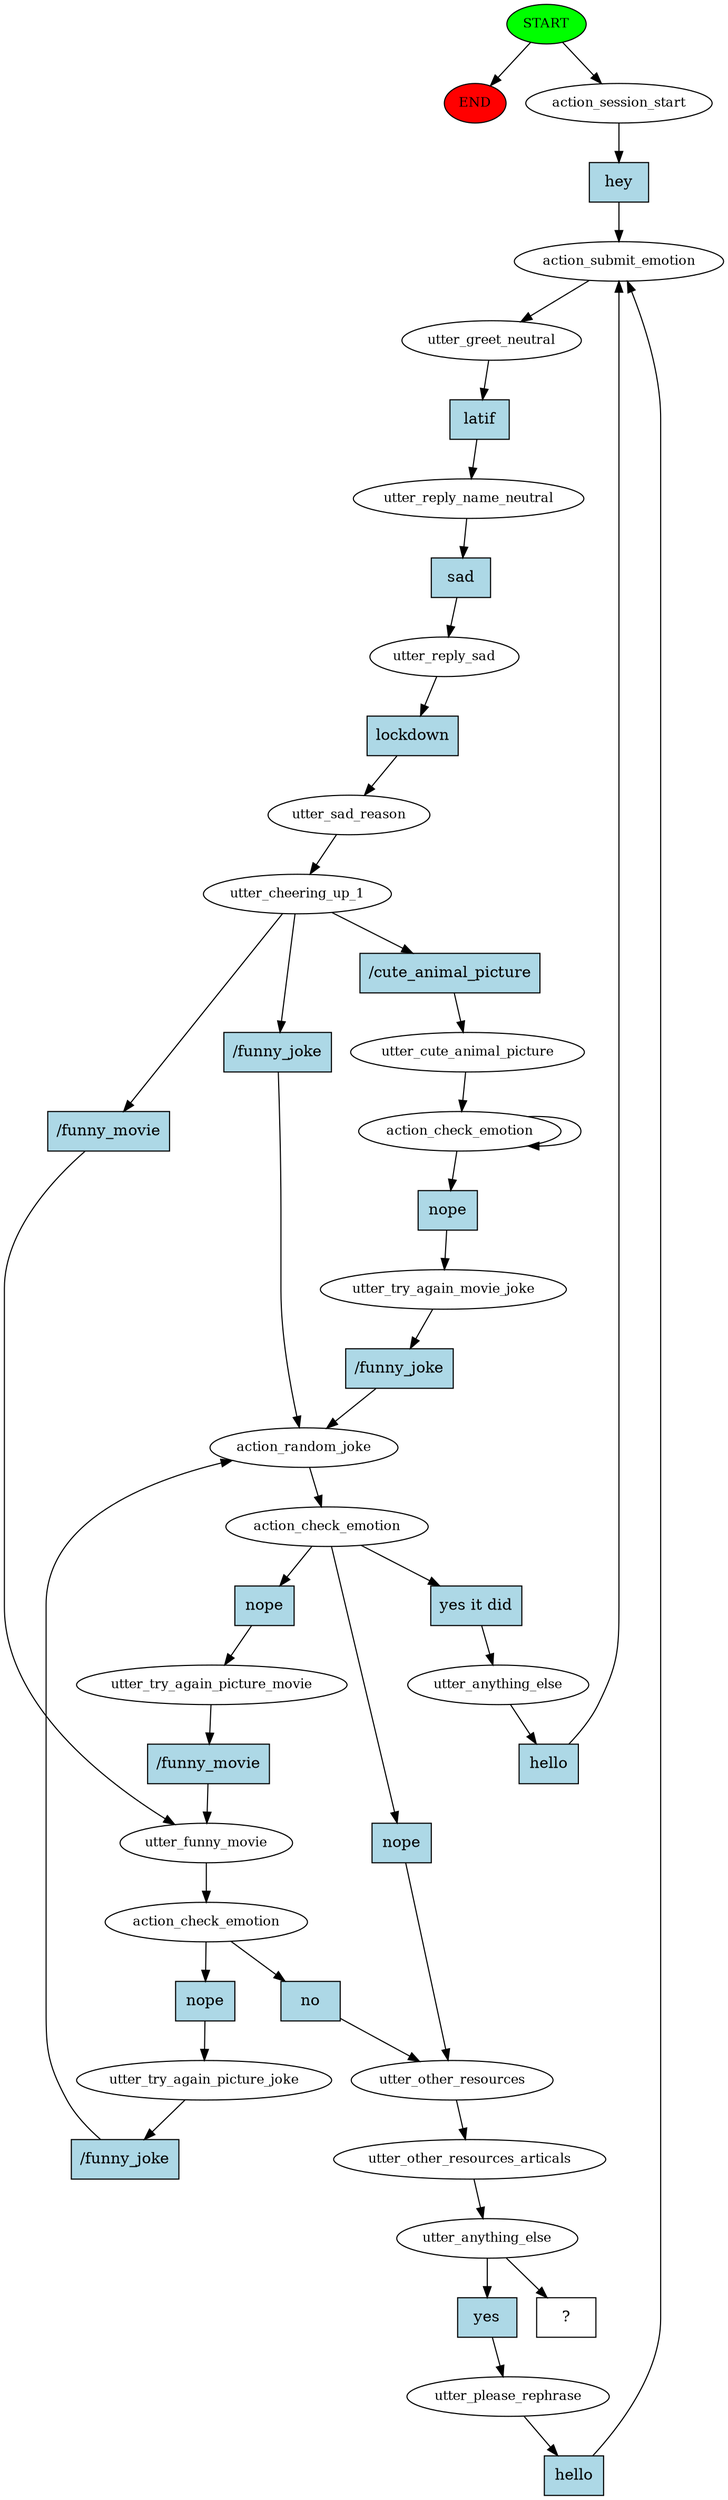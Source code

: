 digraph  {
0 [class="start active", fillcolor=green, fontsize=12, label=START, style=filled];
"-1" [class=end, fillcolor=red, fontsize=12, label=END, style=filled];
1 [class=active, fontsize=12, label=action_session_start];
2 [class=active, fontsize=12, label=action_submit_emotion];
3 [class=active, fontsize=12, label=utter_greet_neutral];
4 [class=active, fontsize=12, label=utter_reply_name_neutral];
5 [class=active, fontsize=12, label=utter_reply_sad];
6 [class=active, fontsize=12, label=utter_sad_reason];
7 [class=active, fontsize=12, label=utter_cheering_up_1];
8 [class=active, fontsize=12, label=action_random_joke];
9 [class=active, fontsize=12, label=action_check_emotion];
10 [class=active, fontsize=12, label=utter_anything_else];
17 [class=active, fontsize=12, label=utter_funny_movie];
18 [class=active, fontsize=12, label=action_check_emotion];
19 [class=active, fontsize=12, label=utter_try_again_picture_joke];
29 [class=active, fontsize=12, label=utter_cute_animal_picture];
30 [class=active, fontsize=12, label=action_check_emotion];
32 [class=active, fontsize=12, label=utter_try_again_movie_joke];
35 [class=active, fontsize=12, label=utter_other_resources];
36 [class=active, fontsize=12, label=utter_other_resources_articals];
37 [class=active, fontsize=12, label=utter_anything_else];
38 [class=active, fontsize=12, label=utter_please_rephrase];
47 [class=active, fontsize=12, label=utter_try_again_picture_movie];
53 [class="intent dashed active", label="  ?  ", shape=rect];
54 [class="intent active", fillcolor=lightblue, label=hey, shape=rect, style=filled];
55 [class="intent active", fillcolor=lightblue, label=latif, shape=rect, style=filled];
56 [class="intent active", fillcolor=lightblue, label=sad, shape=rect, style=filled];
57 [class="intent active", fillcolor=lightblue, label=lockdown, shape=rect, style=filled];
58 [class="intent active", fillcolor=lightblue, label="/funny_joke", shape=rect, style=filled];
59 [class="intent active", fillcolor=lightblue, label="/funny_movie", shape=rect, style=filled];
60 [class="intent active", fillcolor=lightblue, label="/cute_animal_picture", shape=rect, style=filled];
61 [class="intent active", fillcolor=lightblue, label="yes it did", shape=rect, style=filled];
62 [class="intent active", fillcolor=lightblue, label=nope, shape=rect, style=filled];
63 [class="intent active", fillcolor=lightblue, label=nope, shape=rect, style=filled];
64 [class="intent active", fillcolor=lightblue, label=hello, shape=rect, style=filled];
65 [class="intent active", fillcolor=lightblue, label=nope, shape=rect, style=filled];
66 [class="intent active", fillcolor=lightblue, label=no, shape=rect, style=filled];
67 [class="intent active", fillcolor=lightblue, label="/funny_joke", shape=rect, style=filled];
68 [class="intent active", fillcolor=lightblue, label=nope, shape=rect, style=filled];
69 [class="intent active", fillcolor=lightblue, label="/funny_joke", shape=rect, style=filled];
70 [class="intent active", fillcolor=lightblue, label=yes, shape=rect, style=filled];
71 [class="intent active", fillcolor=lightblue, label=hello, shape=rect, style=filled];
72 [class="intent active", fillcolor=lightblue, label="/funny_movie", shape=rect, style=filled];
0 -> "-1"  [class="", key=NONE, label=""];
0 -> 1  [class=active, key=NONE, label=""];
1 -> 54  [class=active, key=0];
2 -> 3  [class=active, key=NONE, label=""];
3 -> 55  [class=active, key=0];
4 -> 56  [class=active, key=0];
5 -> 57  [class=active, key=0];
6 -> 7  [class=active, key=NONE, label=""];
7 -> 58  [class=active, key=0];
7 -> 59  [class=active, key=0];
7 -> 60  [class=active, key=0];
8 -> 9  [class=active, key=NONE, label=""];
9 -> 61  [class=active, key=0];
9 -> 62  [class=active, key=0];
9 -> 63  [class=active, key=0];
10 -> 64  [class=active, key=0];
17 -> 18  [class=active, key=NONE, label=""];
18 -> 65  [class=active, key=0];
18 -> 66  [class=active, key=0];
19 -> 67  [class=active, key=0];
29 -> 30  [class=active, key=NONE, label=""];
30 -> 30  [class=active, key=NONE, label=""];
30 -> 68  [class=active, key=0];
32 -> 69  [class=active, key=0];
35 -> 36  [class=active, key=NONE, label=""];
36 -> 37  [class=active, key=NONE, label=""];
37 -> 53  [class=active, key=NONE, label=""];
37 -> 70  [class=active, key=0];
38 -> 71  [class=active, key=0];
47 -> 72  [class=active, key=0];
54 -> 2  [class=active, key=0];
55 -> 4  [class=active, key=0];
56 -> 5  [class=active, key=0];
57 -> 6  [class=active, key=0];
58 -> 8  [class=active, key=0];
59 -> 17  [class=active, key=0];
60 -> 29  [class=active, key=0];
61 -> 10  [class=active, key=0];
62 -> 35  [class=active, key=0];
63 -> 47  [class=active, key=0];
64 -> 2  [class=active, key=0];
65 -> 19  [class=active, key=0];
66 -> 35  [class=active, key=0];
67 -> 8  [class=active, key=0];
68 -> 32  [class=active, key=0];
69 -> 8  [class=active, key=0];
70 -> 38  [class=active, key=0];
71 -> 2  [class=active, key=0];
72 -> 17  [class=active, key=0];
}
